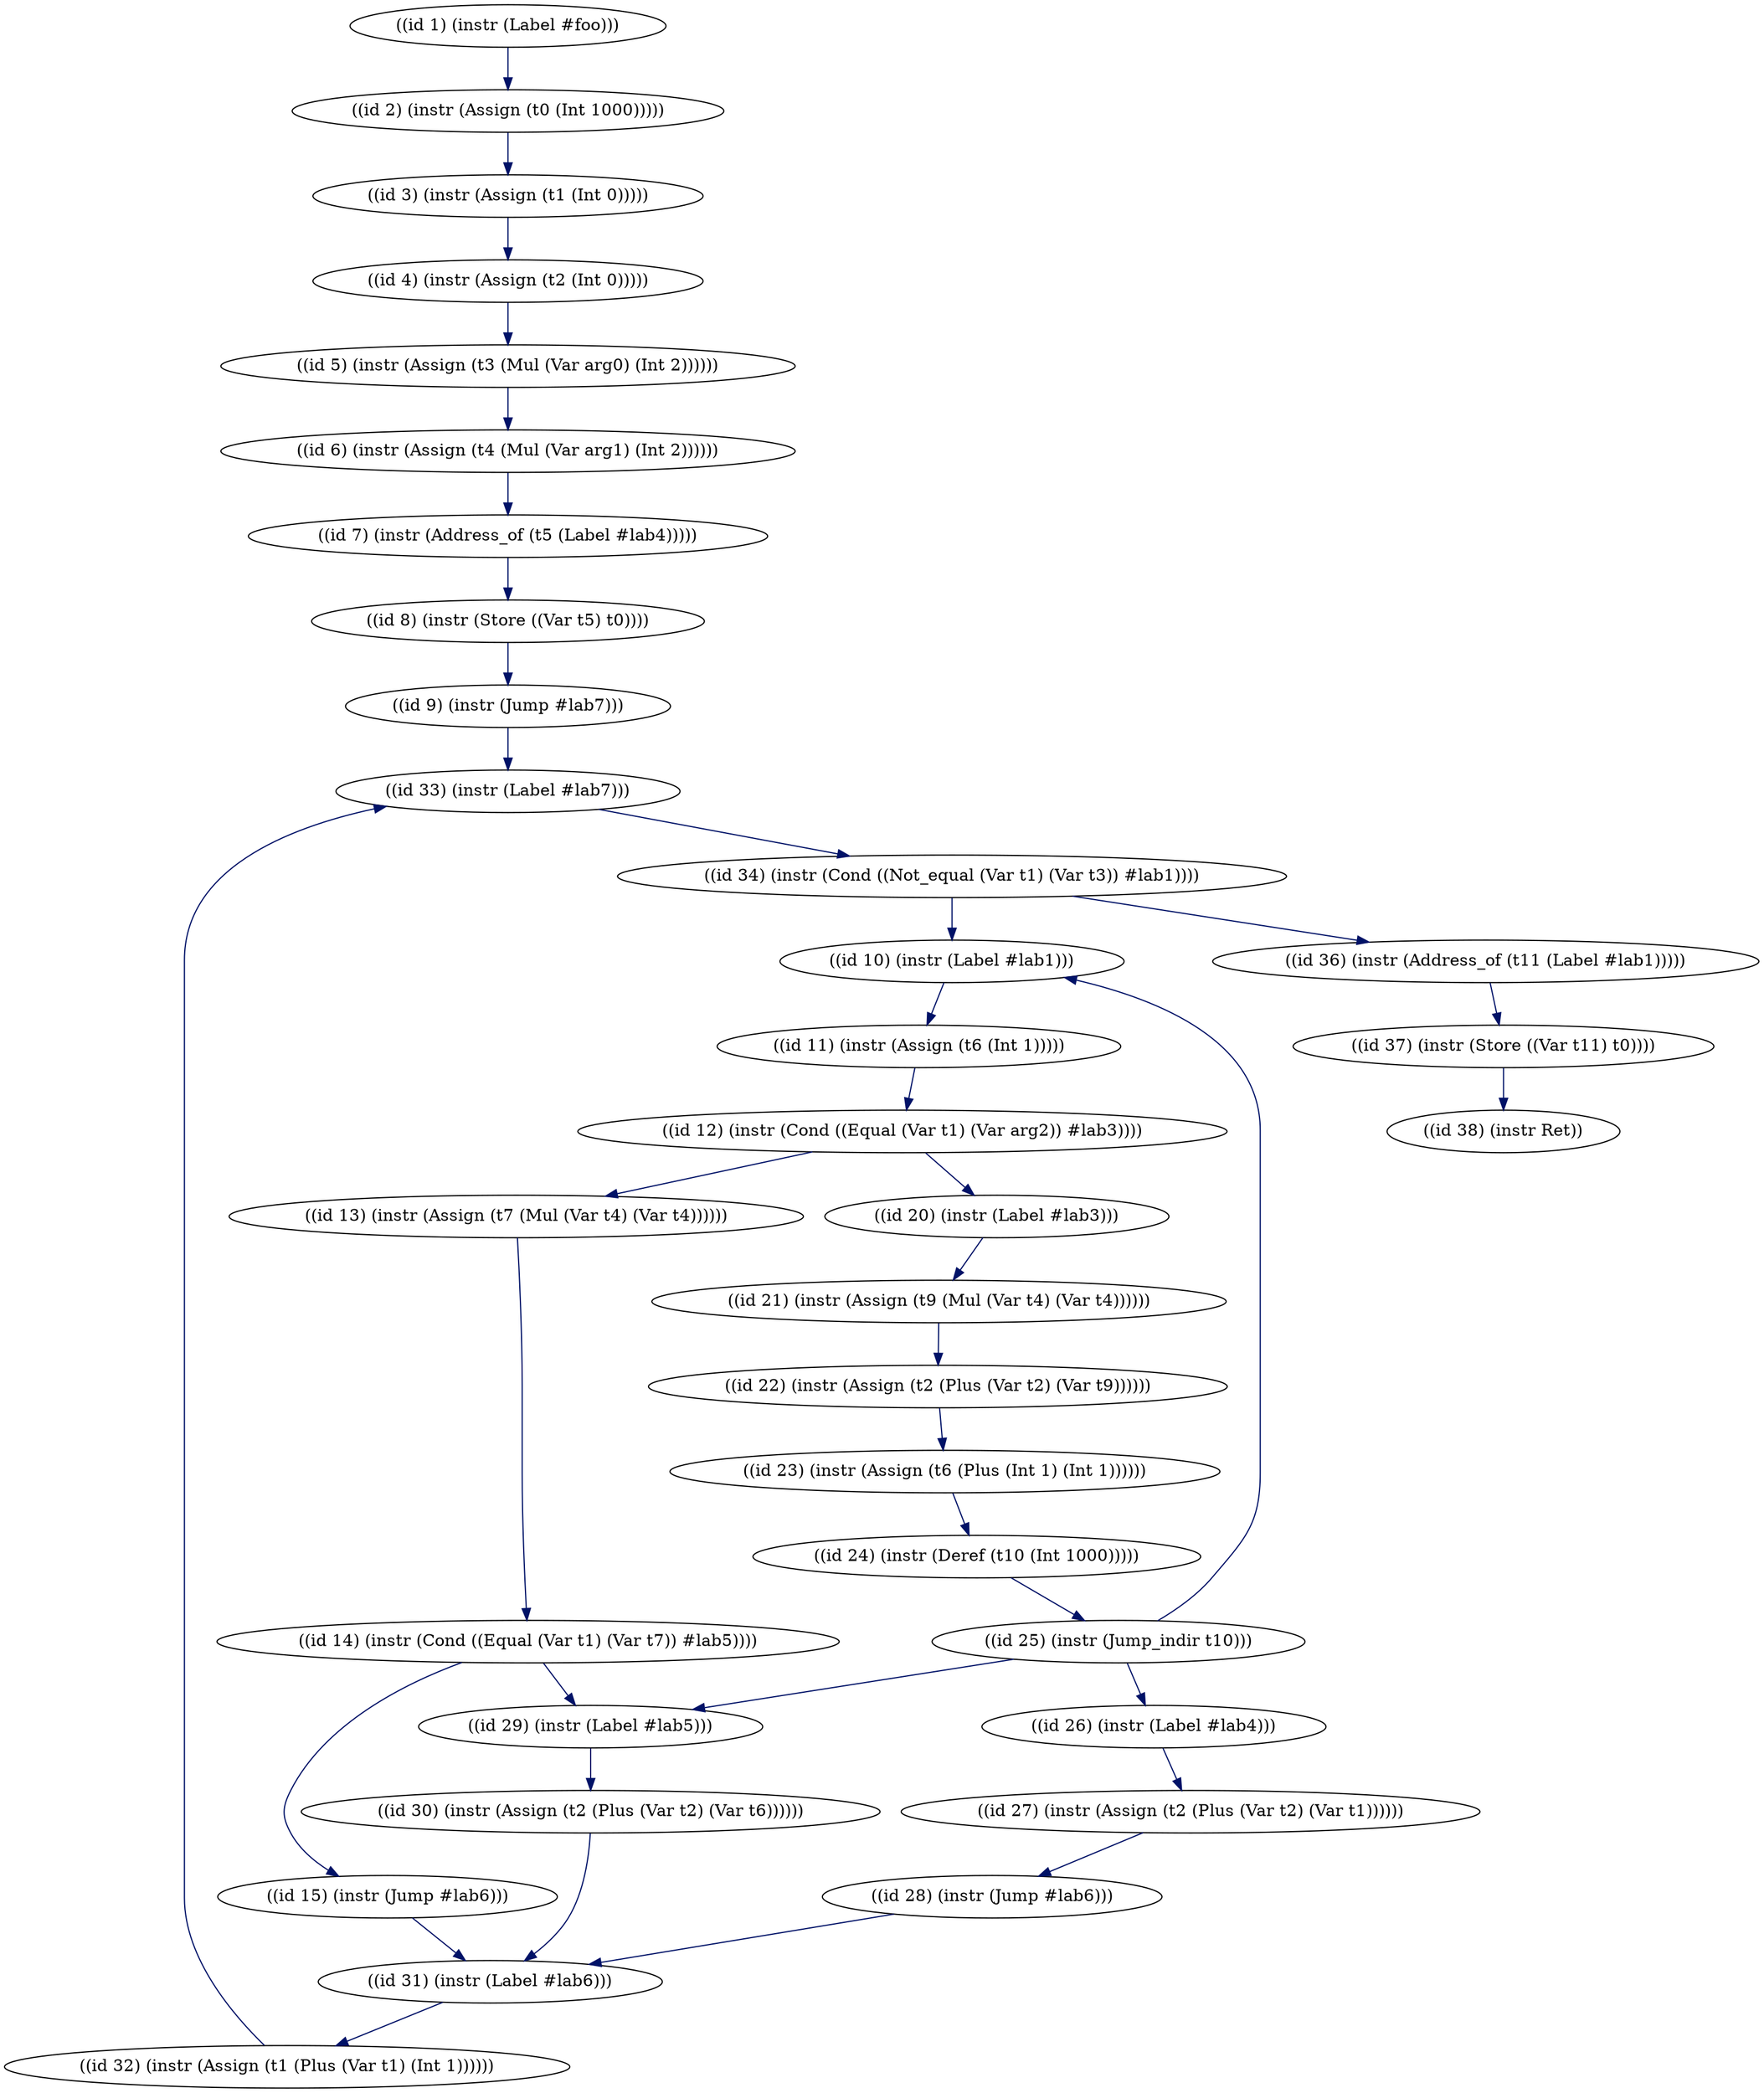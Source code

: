 digraph G {
  -2609136240614377266 [label="((id 1) (instr (Label #foo)))", ];
  4005111014598772340 [label="((id 2) (instr (Assign (t0 (Int 1000)))))", ];
  1396078460937419741 [label="((id 3) (instr (Assign (t1 (Int 0)))))", ];
  -1213116315786261967 [label="((id 4) (instr (Assign (t2 (Int 0)))))", ];
  -3822126110415902464 [label="((id 5) (instr (Assign (t3 (Mul (Var arg0) (Int 2))))))",
                        ];
  2792028467992890898 [label="((id 6) (instr (Assign (t4 (Mul (Var arg1) (Int 2))))))",
                       ];
  183043141791947107 [label="((id 7) (instr (Address_of (t5 (Label #lab4)))))",
                      ];
  -2426244500714651957 [label="((id 8) (instr (Store ((Var t5) t0))))", ];
  4188175459428517527 [label="((id 9) (instr (Jump #lab7)))", ];
  1579120067278557813 [label="((id 10) (instr (Label #lab1)))", ];
  -1030236588910069164 [label="((id 11) (instr (Assign (t6 (Int 1)))))", ];
  -3639315023559582648 [label="((id 12) (instr (Cond ((Equal (Var t1) (Var arg2)) #lab3))))",
                        ];
  2975048923767569969 [label="((id 13) (instr (Assign (t7 (Mul (Var t4) (Var t4))))))",
                       ];
  366086328681050843 [label="((id 14) (instr (Cond ((Equal (Var t1) (Var t7)) #lab5))))",
                      ];
  -2243330130632233486 [label="((id 15) (instr (Jump #lab6)))", ];
  3158091479296480899 [label="((id 20) (instr (Label #lab3)))", ];
  549118176856487859 [label="((id 21) (instr (Assign (t9 (Mul (Var t4) (Var t4))))))",
                      ];
  -2060508276292897584 [label="((id 22) (instr (Assign (t2 (Plus (Var t2) (Var t9))))))",
                        ];
  4553865336858159182 [label="((id 23) (instr (Assign (t6 (Plus (Int 1) (Int 1))))))",
                       ];
  1944822376491043529 [label="((id 24) (instr (Deref (t10 (Int 1000)))))", ];
  -664187529807746716 [label="((id 25) (instr (Jump_indir t10)))", ];
  -3273274144222479241 [label="((id 26) (instr (Label #lab4)))", ];
  3341191003271632501 [label="((id 27) (instr (Assign (t2 (Plus (Var t2) (Var t1))))))",
                       ];
  732172425433867594 [label="((id 28) (instr (Jump #lab6)))", ];
  -1877696343328020062 [label="((id 29) (instr (Label #lab5)))", ];
  -4486661281319200247 [label="((id 30) (instr (Assign (t2 (Plus (Var t2) (Var t6))))))",
                        ];
  2127701371075312023 [label="((id 31) (instr (Label #lab6)))", ];
  -481606026133374192 [label="((id 32) (instr (Assign (t1 (Plus (Var t1) (Int 1))))))",
                       ];
  -3090765895510341405 [label="((id 33) (instr (Label #lab7)))", ];
  3523578612794820464 [label="((id 34) (instr (Cond ((Not_equal (Var t1) (Var t3)) #lab1))))",
                       ];
  -1694034004690654891 [label="((id 36) (instr (Address_of (t11 (Label #lab1)))))",
                        ];
  -4303106108558371123 [label="((id 37) (instr (Store ((Var t11) t0))))", ];
  2311094561291980726 [label="((id 38) (instr Ret))", ];
  
  
  -2609136240614377266 -> 4005111014598772340 [color="#001267", ];
  4005111014598772340 -> 1396078460937419741 [color="#001267", ];
  1396078460937419741 -> -1213116315786261967 [color="#001267", ];
  -1213116315786261967 -> -3822126110415902464 [color="#001267", ];
  -3822126110415902464 -> 2792028467992890898 [color="#001267", ];
  2792028467992890898 -> 183043141791947107 [color="#001267", ];
  183043141791947107 -> -2426244500714651957 [color="#001267", ];
  -2426244500714651957 -> 4188175459428517527 [color="#001267", ];
  4188175459428517527 -> -3090765895510341405 [color="#001267", ];
  1579120067278557813 -> -1030236588910069164 [color="#001267", ];
  -1030236588910069164 -> -3639315023559582648 [color="#001267", ];
  -3639315023559582648 -> 2975048923767569969 [color="#001267", ];
  -3639315023559582648 -> 3158091479296480899 [color="#001267", ];
  2975048923767569969 -> 366086328681050843 [color="#001267", ];
  366086328681050843 -> -2243330130632233486 [color="#001267", ];
  366086328681050843 -> -1877696343328020062 [color="#001267", ];
  -2243330130632233486 -> 2127701371075312023 [color="#001267", ];
  3158091479296480899 -> 549118176856487859 [color="#001267", ];
  549118176856487859 -> -2060508276292897584 [color="#001267", ];
  -2060508276292897584 -> 4553865336858159182 [color="#001267", ];
  4553865336858159182 -> 1944822376491043529 [color="#001267", ];
  1944822376491043529 -> -664187529807746716 [color="#001267", ];
  -664187529807746716 -> 1579120067278557813 [color="#001267", ];
  -664187529807746716 -> -3273274144222479241 [color="#001267", ];
  -664187529807746716 -> -1877696343328020062 [color="#001267", ];
  -3273274144222479241 -> 3341191003271632501 [color="#001267", ];
  3341191003271632501 -> 732172425433867594 [color="#001267", ];
  732172425433867594 -> 2127701371075312023 [color="#001267", ];
  -1877696343328020062 -> -4486661281319200247 [color="#001267", ];
  -4486661281319200247 -> 2127701371075312023 [color="#001267", ];
  2127701371075312023 -> -481606026133374192 [color="#001267", ];
  -481606026133374192 -> -3090765895510341405 [color="#001267", ];
  -3090765895510341405 -> 3523578612794820464 [color="#001267", ];
  3523578612794820464 -> 1579120067278557813 [color="#001267", ];
  3523578612794820464 -> -1694034004690654891 [color="#001267", ];
  -1694034004690654891 -> -4303106108558371123 [color="#001267", ];
  -4303106108558371123 -> 2311094561291980726 [color="#001267", ];
  
  }